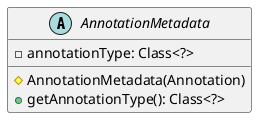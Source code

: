 @startuml

    abstract class AnnotationMetadata {
        -annotationType: Class<?>
        #AnnotationMetadata(Annotation)
        +getAnnotationType(): Class<?>
    }

@enduml
